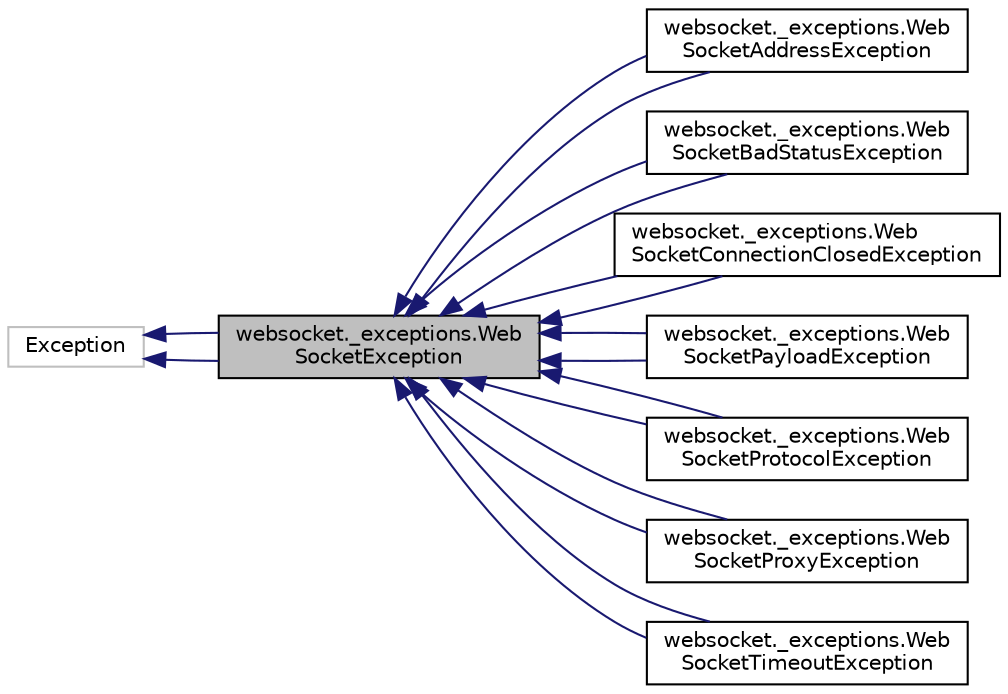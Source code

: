 digraph "websocket._exceptions.WebSocketException"
{
 // LATEX_PDF_SIZE
  edge [fontname="Helvetica",fontsize="10",labelfontname="Helvetica",labelfontsize="10"];
  node [fontname="Helvetica",fontsize="10",shape=record];
  rankdir="LR";
  Node1 [label="websocket._exceptions.Web\lSocketException",height=0.2,width=0.4,color="black", fillcolor="grey75", style="filled", fontcolor="black",tooltip=" "];
  Node2 -> Node1 [dir="back",color="midnightblue",fontsize="10",style="solid",fontname="Helvetica"];
  Node2 [label="Exception",height=0.2,width=0.4,color="grey75", fillcolor="white", style="filled",tooltip=" "];
  Node2 -> Node1 [dir="back",color="midnightblue",fontsize="10",style="solid",fontname="Helvetica"];
  Node1 -> Node3 [dir="back",color="midnightblue",fontsize="10",style="solid",fontname="Helvetica"];
  Node3 [label="websocket._exceptions.Web\lSocketAddressException",height=0.2,width=0.4,color="black", fillcolor="white", style="filled",URL="$classwebsocket_1_1__exceptions_1_1WebSocketAddressException.html",tooltip=" "];
  Node1 -> Node3 [dir="back",color="midnightblue",fontsize="10",style="solid",fontname="Helvetica"];
  Node1 -> Node4 [dir="back",color="midnightblue",fontsize="10",style="solid",fontname="Helvetica"];
  Node4 [label="websocket._exceptions.Web\lSocketBadStatusException",height=0.2,width=0.4,color="black", fillcolor="white", style="filled",URL="$classwebsocket_1_1__exceptions_1_1WebSocketBadStatusException.html",tooltip=" "];
  Node1 -> Node4 [dir="back",color="midnightblue",fontsize="10",style="solid",fontname="Helvetica"];
  Node1 -> Node5 [dir="back",color="midnightblue",fontsize="10",style="solid",fontname="Helvetica"];
  Node5 [label="websocket._exceptions.Web\lSocketConnectionClosedException",height=0.2,width=0.4,color="black", fillcolor="white", style="filled",URL="$classwebsocket_1_1__exceptions_1_1WebSocketConnectionClosedException.html",tooltip=" "];
  Node1 -> Node5 [dir="back",color="midnightblue",fontsize="10",style="solid",fontname="Helvetica"];
  Node1 -> Node6 [dir="back",color="midnightblue",fontsize="10",style="solid",fontname="Helvetica"];
  Node6 [label="websocket._exceptions.Web\lSocketPayloadException",height=0.2,width=0.4,color="black", fillcolor="white", style="filled",URL="$classwebsocket_1_1__exceptions_1_1WebSocketPayloadException.html",tooltip=" "];
  Node1 -> Node6 [dir="back",color="midnightblue",fontsize="10",style="solid",fontname="Helvetica"];
  Node1 -> Node7 [dir="back",color="midnightblue",fontsize="10",style="solid",fontname="Helvetica"];
  Node7 [label="websocket._exceptions.Web\lSocketProtocolException",height=0.2,width=0.4,color="black", fillcolor="white", style="filled",URL="$classwebsocket_1_1__exceptions_1_1WebSocketProtocolException.html",tooltip=" "];
  Node1 -> Node7 [dir="back",color="midnightblue",fontsize="10",style="solid",fontname="Helvetica"];
  Node1 -> Node8 [dir="back",color="midnightblue",fontsize="10",style="solid",fontname="Helvetica"];
  Node8 [label="websocket._exceptions.Web\lSocketProxyException",height=0.2,width=0.4,color="black", fillcolor="white", style="filled",URL="$classwebsocket_1_1__exceptions_1_1WebSocketProxyException.html",tooltip=" "];
  Node1 -> Node8 [dir="back",color="midnightblue",fontsize="10",style="solid",fontname="Helvetica"];
  Node1 -> Node9 [dir="back",color="midnightblue",fontsize="10",style="solid",fontname="Helvetica"];
  Node9 [label="websocket._exceptions.Web\lSocketTimeoutException",height=0.2,width=0.4,color="black", fillcolor="white", style="filled",URL="$classwebsocket_1_1__exceptions_1_1WebSocketTimeoutException.html",tooltip=" "];
  Node1 -> Node9 [dir="back",color="midnightblue",fontsize="10",style="solid",fontname="Helvetica"];
}
